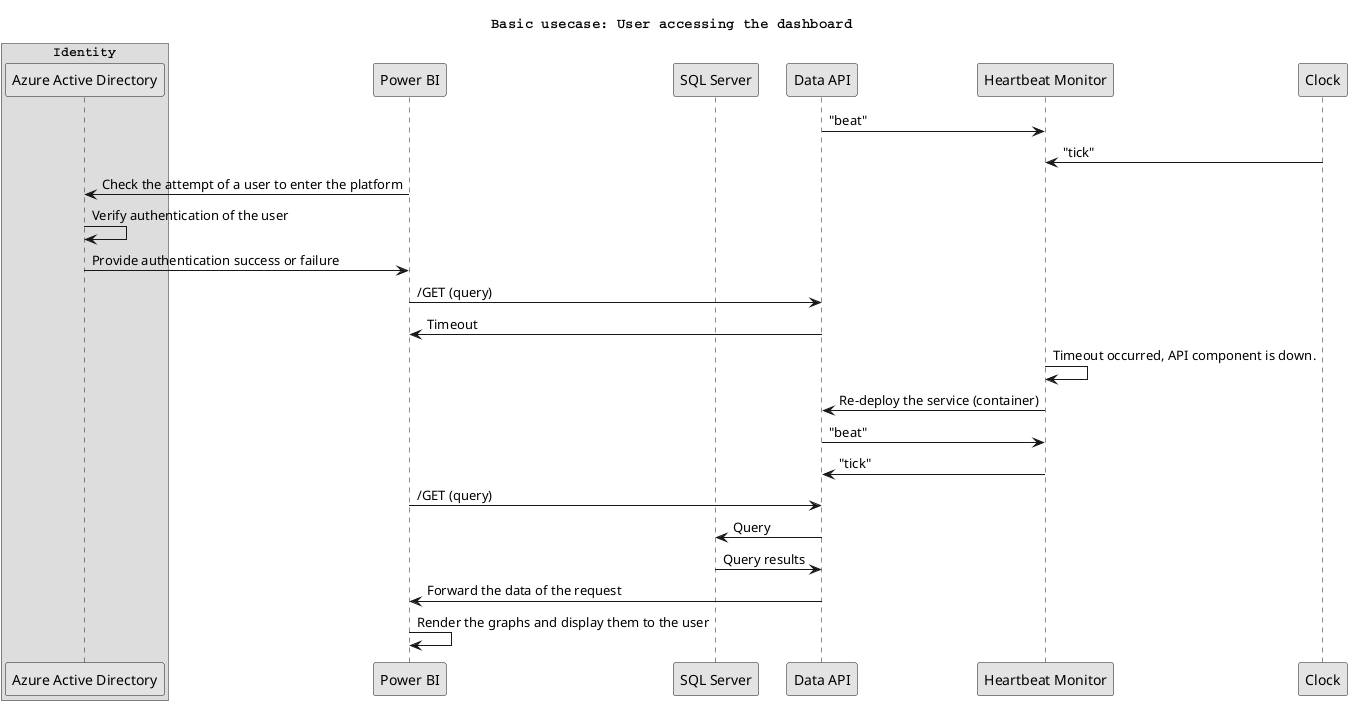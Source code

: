 @startuml
title Basic usecase: User accessing the dashboard​

box "Identity"
participant "Azure Active Directory" as AAD
end box

participant "Power BI" as PBI
participant "SQL Server​" as SQLS
participant "Data API​" as DAPI

participant "Heartbeat​​ Monitor" as HTB
participant "Clock" as CLC

' Monitoring resources
DAPI -> HTB: "beat"
CLC -> HTB: "tick"

' Authentication in the meanwhile
PBI -> AAD: Check the attempt of a user to enter the platform
AAD -> AAD: Verify authentication of the user
AAD -> PBI: Provide authentication success or failure

' The data API service is timed-out
PBI -> DAPI: /GET (query)
DAPI -> PBI: Timeout

' Finally, the service has came back up and we can forward the request
HTB -> HTB: Timeout occurred, API component is down.
HTB -> DAPI: Re-deploy the service (container)

' The service is up and running when it sends the beat to the monitoring service
DAPI -> HTB: "beat"
HTB -> DAPI: "tick"

' Re-attempt to retrieve the data
PBI -> DAPI: /GET (query)
DAPI -> SQLS: Query
SQLS -> DAPI: Query results
DAPI -> PBI: Forward the data of the request
PBI -> PBI: Render the graphs and display them to the user

skinparam monochrome true
skinparam shadowing false
skinparam defaultFontName Courier
@enduml
